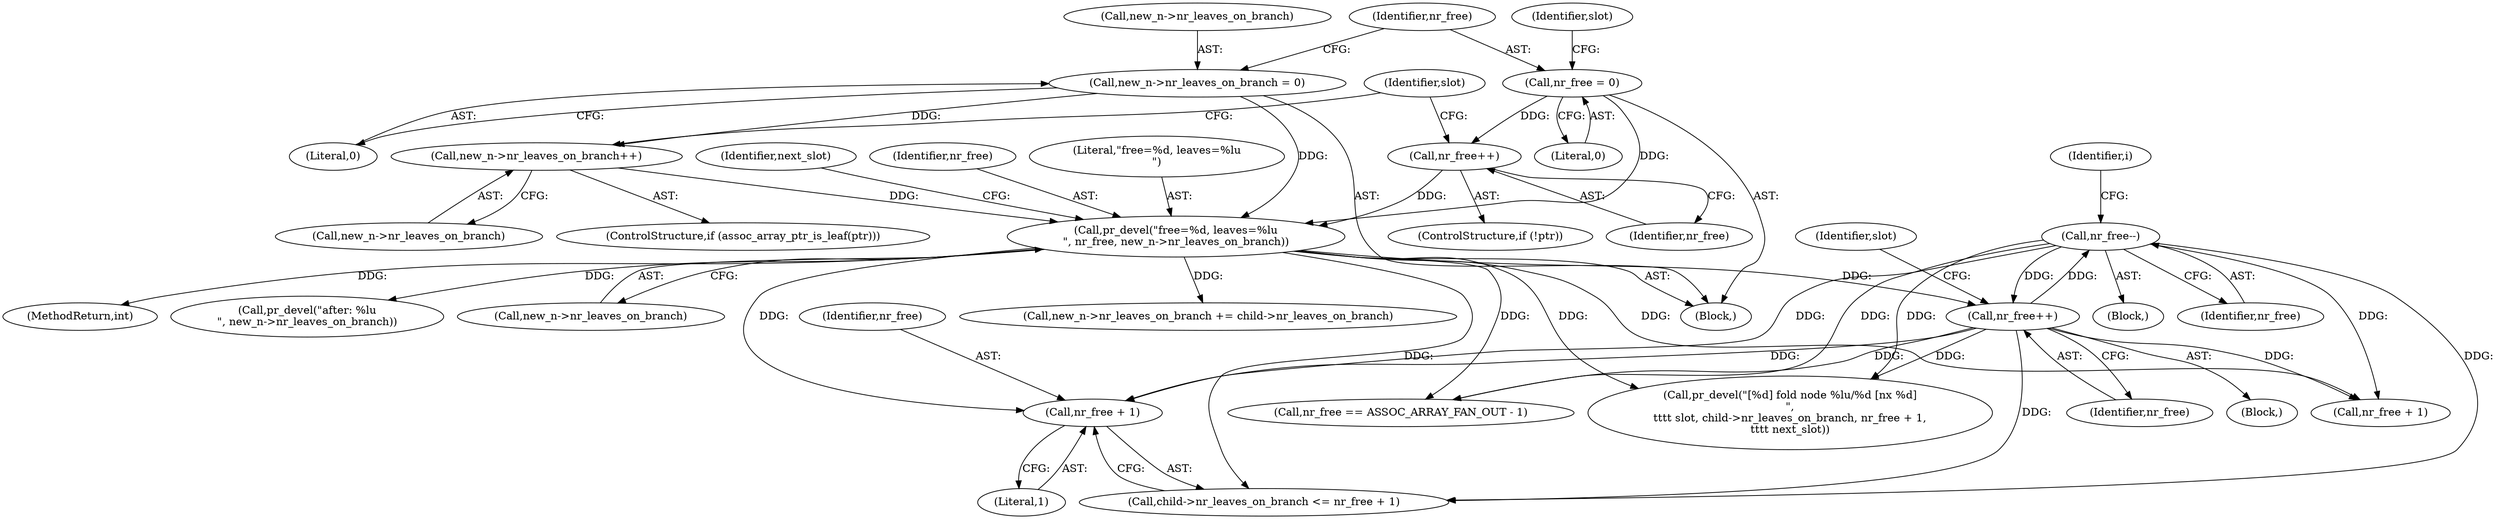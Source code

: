 digraph "0_linux_95389b08d93d5c06ec63ab49bd732b0069b7c35e@API" {
"1000480" [label="(Call,nr_free + 1)"];
"1000557" [label="(Call,nr_free--)"];
"1000503" [label="(Call,nr_free++)"];
"1000413" [label="(Call,pr_devel(\"free=%d, leaves=%lu\n\", nr_free, new_n->nr_leaves_on_branch))"];
"1000403" [label="(Call,nr_free++)"];
"1000380" [label="(Call,nr_free = 0)"];
"1000375" [label="(Call,new_n->nr_leaves_on_branch = 0)"];
"1000409" [label="(Call,new_n->nr_leaves_on_branch++)"];
"1000116" [label="(Block,)"];
"1000520" [label="(Identifier,i)"];
"1000400" [label="(ControlStructure,if (!ptr))"];
"1000878" [label="(MethodReturn,int)"];
"1000385" [label="(Identifier,slot)"];
"1000409" [label="(Call,new_n->nr_leaves_on_branch++)"];
"1000476" [label="(Call,child->nr_leaves_on_branch <= nr_free + 1)"];
"1000584" [label="(Call,nr_free == ASSOC_ARRAY_FAN_OUT - 1)"];
"1000573" [label="(Call,pr_devel(\"after: %lu\n\", new_n->nr_leaves_on_branch))"];
"1000420" [label="(Identifier,next_slot)"];
"1000507" [label="(Identifier,slot)"];
"1000480" [label="(Call,nr_free + 1)"];
"1000558" [label="(Identifier,nr_free)"];
"1000416" [label="(Call,new_n->nr_leaves_on_branch)"];
"1000406" [label="(ControlStructure,if (assoc_array_ptr_is_leaf(ptr)))"];
"1000380" [label="(Call,nr_free = 0)"];
"1000381" [label="(Identifier,nr_free)"];
"1000484" [label="(Call,pr_devel(\"[%d] fold node %lu/%d [nx %d]\n\",\n\t\t\t\t slot, child->nr_leaves_on_branch, nr_free + 1,\n\t\t\t\t next_slot))"];
"1000557" [label="(Call,nr_free--)"];
"1000503" [label="(Call,nr_free++)"];
"1000521" [label="(Block,)"];
"1000415" [label="(Identifier,nr_free)"];
"1000410" [label="(Call,new_n->nr_leaves_on_branch)"];
"1000468" [label="(Call,new_n->nr_leaves_on_branch += child->nr_leaves_on_branch)"];
"1000376" [label="(Call,new_n->nr_leaves_on_branch)"];
"1000375" [label="(Call,new_n->nr_leaves_on_branch = 0)"];
"1000413" [label="(Call,pr_devel(\"free=%d, leaves=%lu\n\", nr_free, new_n->nr_leaves_on_branch))"];
"1000382" [label="(Literal,0)"];
"1000490" [label="(Call,nr_free + 1)"];
"1000483" [label="(Block,)"];
"1000482" [label="(Literal,1)"];
"1000504" [label="(Identifier,nr_free)"];
"1000404" [label="(Identifier,nr_free)"];
"1000481" [label="(Identifier,nr_free)"];
"1000379" [label="(Literal,0)"];
"1000403" [label="(Call,nr_free++)"];
"1000391" [label="(Identifier,slot)"];
"1000414" [label="(Literal,\"free=%d, leaves=%lu\n\")"];
"1000480" -> "1000476"  [label="AST: "];
"1000480" -> "1000482"  [label="CFG: "];
"1000481" -> "1000480"  [label="AST: "];
"1000482" -> "1000480"  [label="AST: "];
"1000476" -> "1000480"  [label="CFG: "];
"1000557" -> "1000480"  [label="DDG: "];
"1000503" -> "1000480"  [label="DDG: "];
"1000413" -> "1000480"  [label="DDG: "];
"1000557" -> "1000521"  [label="AST: "];
"1000557" -> "1000558"  [label="CFG: "];
"1000558" -> "1000557"  [label="AST: "];
"1000520" -> "1000557"  [label="CFG: "];
"1000557" -> "1000476"  [label="DDG: "];
"1000557" -> "1000484"  [label="DDG: "];
"1000557" -> "1000490"  [label="DDG: "];
"1000557" -> "1000503"  [label="DDG: "];
"1000503" -> "1000557"  [label="DDG: "];
"1000557" -> "1000584"  [label="DDG: "];
"1000503" -> "1000483"  [label="AST: "];
"1000503" -> "1000504"  [label="CFG: "];
"1000504" -> "1000503"  [label="AST: "];
"1000507" -> "1000503"  [label="CFG: "];
"1000503" -> "1000476"  [label="DDG: "];
"1000503" -> "1000484"  [label="DDG: "];
"1000503" -> "1000490"  [label="DDG: "];
"1000413" -> "1000503"  [label="DDG: "];
"1000503" -> "1000584"  [label="DDG: "];
"1000413" -> "1000116"  [label="AST: "];
"1000413" -> "1000416"  [label="CFG: "];
"1000414" -> "1000413"  [label="AST: "];
"1000415" -> "1000413"  [label="AST: "];
"1000416" -> "1000413"  [label="AST: "];
"1000420" -> "1000413"  [label="CFG: "];
"1000413" -> "1000878"  [label="DDG: "];
"1000403" -> "1000413"  [label="DDG: "];
"1000380" -> "1000413"  [label="DDG: "];
"1000375" -> "1000413"  [label="DDG: "];
"1000409" -> "1000413"  [label="DDG: "];
"1000413" -> "1000468"  [label="DDG: "];
"1000413" -> "1000476"  [label="DDG: "];
"1000413" -> "1000484"  [label="DDG: "];
"1000413" -> "1000490"  [label="DDG: "];
"1000413" -> "1000573"  [label="DDG: "];
"1000413" -> "1000584"  [label="DDG: "];
"1000403" -> "1000400"  [label="AST: "];
"1000403" -> "1000404"  [label="CFG: "];
"1000404" -> "1000403"  [label="AST: "];
"1000391" -> "1000403"  [label="CFG: "];
"1000380" -> "1000403"  [label="DDG: "];
"1000380" -> "1000116"  [label="AST: "];
"1000380" -> "1000382"  [label="CFG: "];
"1000381" -> "1000380"  [label="AST: "];
"1000382" -> "1000380"  [label="AST: "];
"1000385" -> "1000380"  [label="CFG: "];
"1000375" -> "1000116"  [label="AST: "];
"1000375" -> "1000379"  [label="CFG: "];
"1000376" -> "1000375"  [label="AST: "];
"1000379" -> "1000375"  [label="AST: "];
"1000381" -> "1000375"  [label="CFG: "];
"1000375" -> "1000409"  [label="DDG: "];
"1000409" -> "1000406"  [label="AST: "];
"1000409" -> "1000410"  [label="CFG: "];
"1000410" -> "1000409"  [label="AST: "];
"1000391" -> "1000409"  [label="CFG: "];
}
